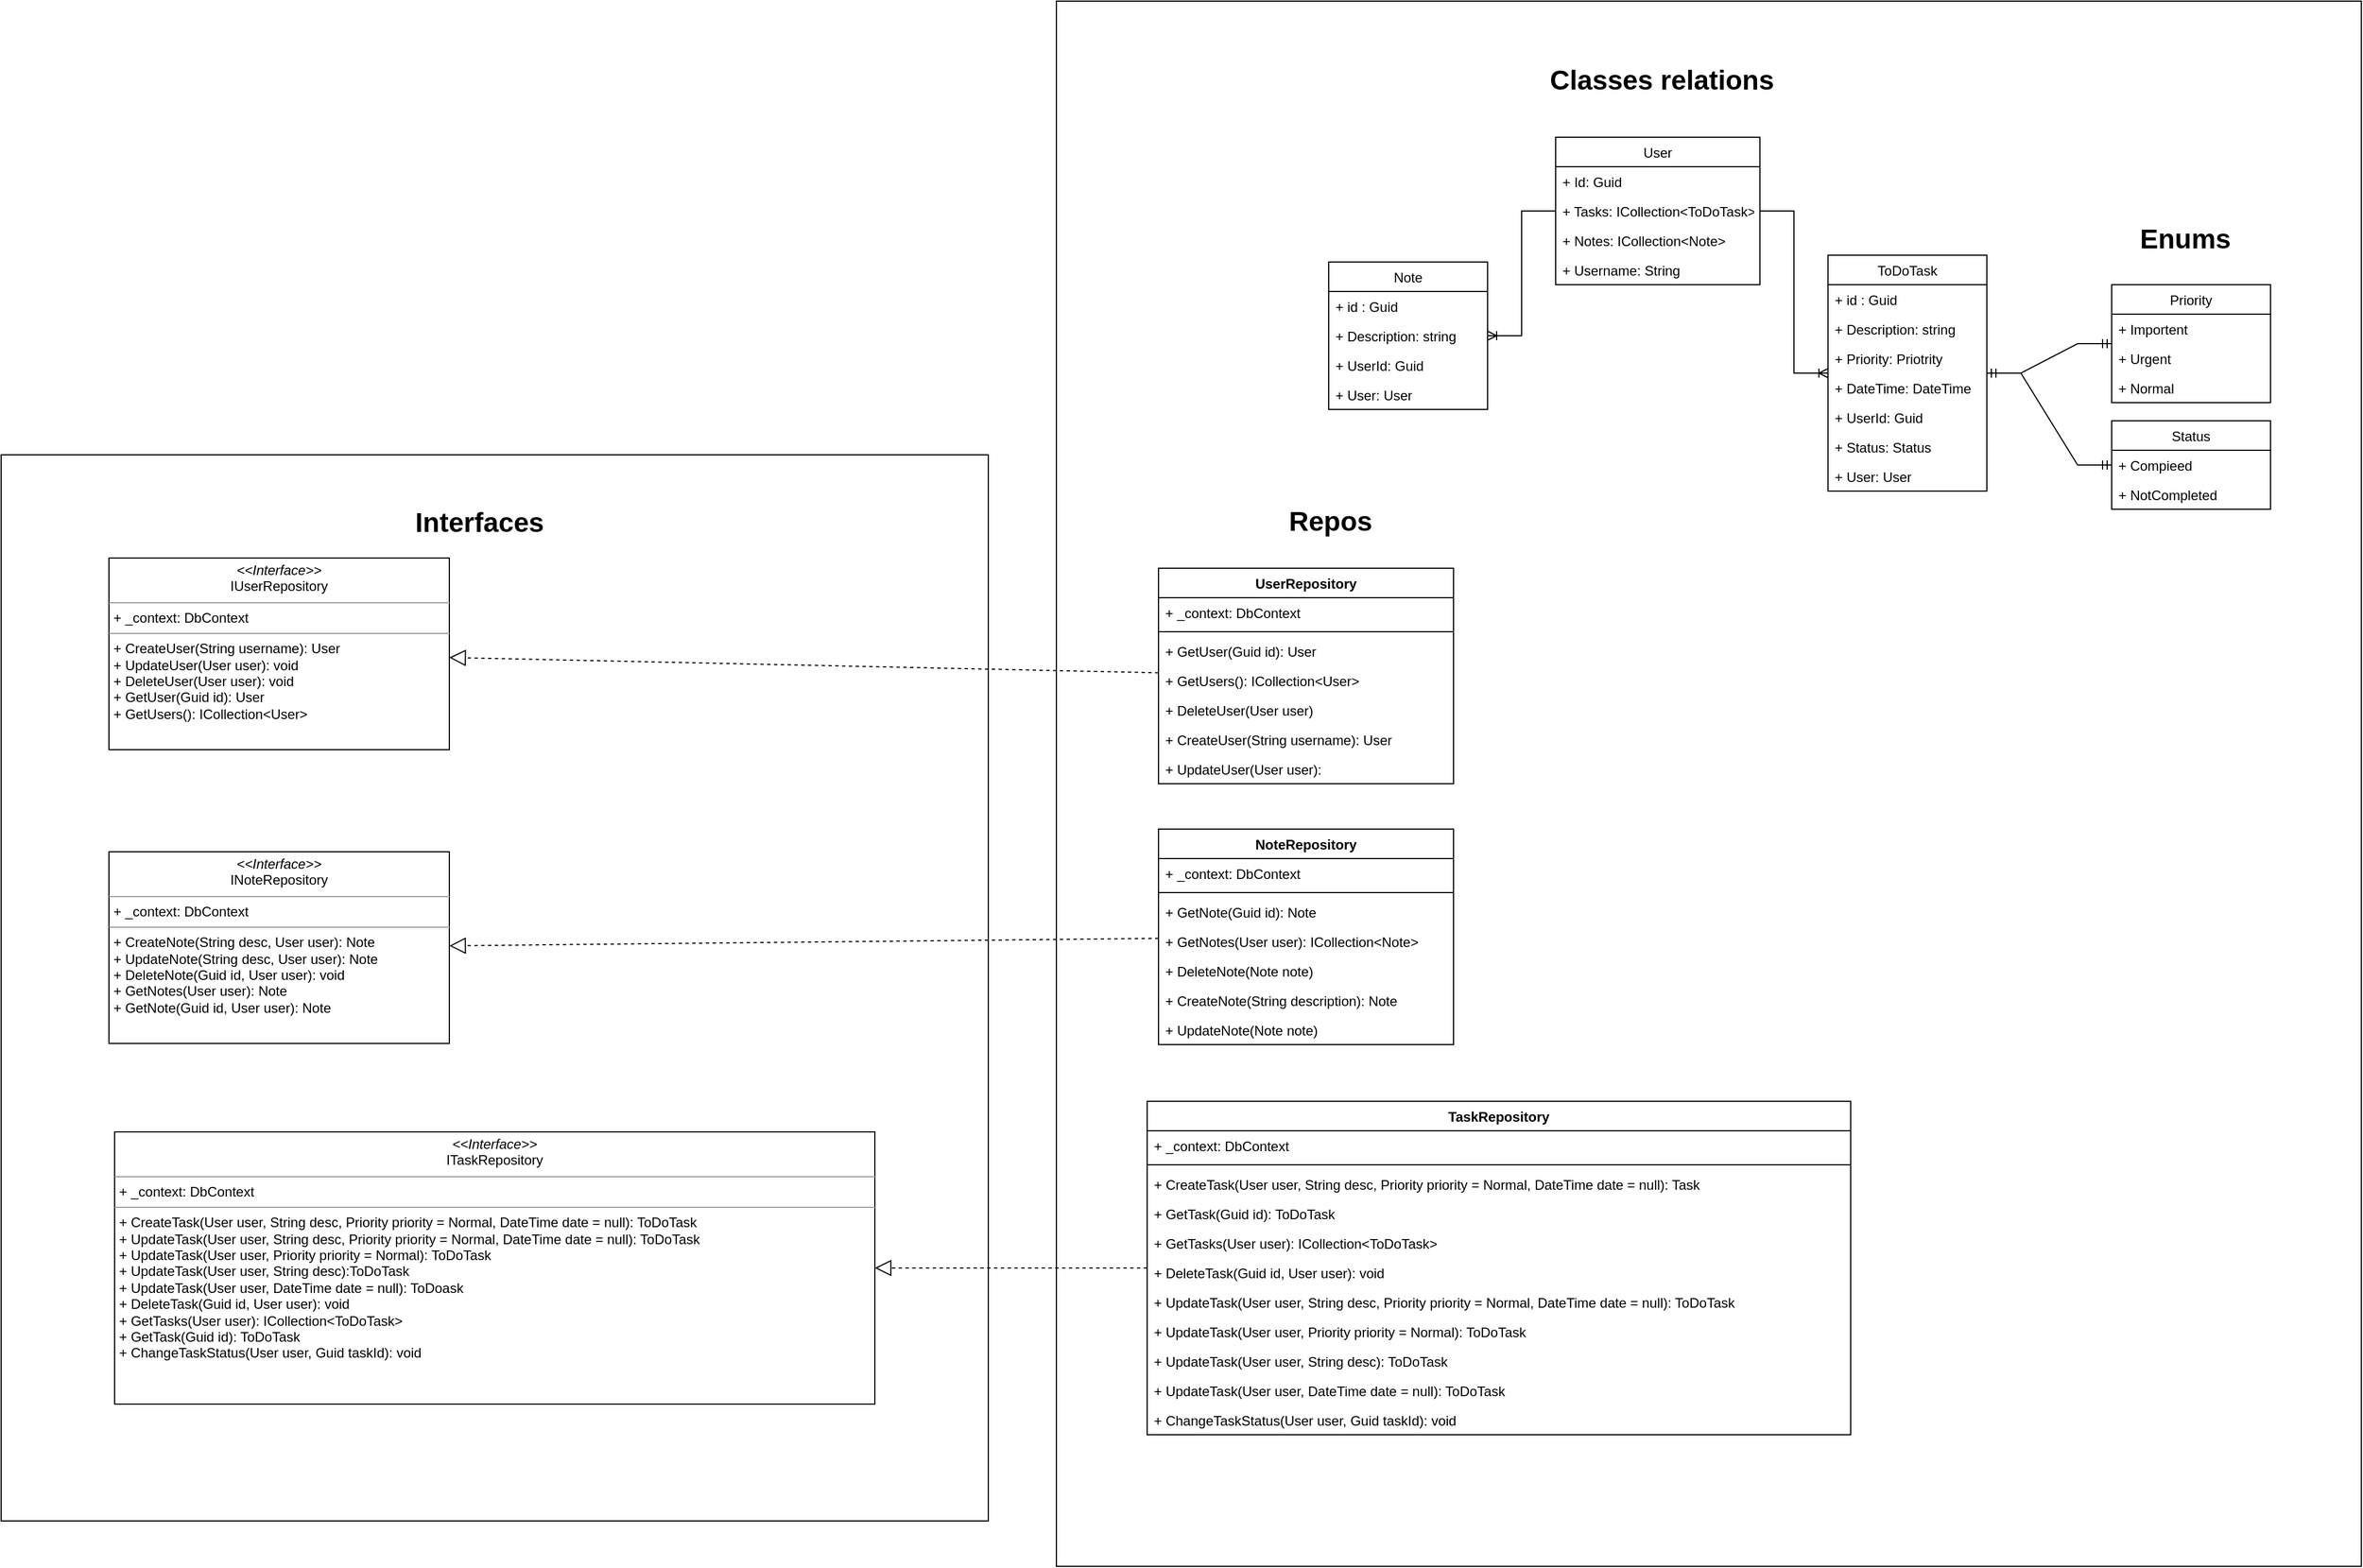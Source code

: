 <mxfile version="21.0.2" type="device"><diagram id="EGK6d5VDjEi34mGCSbqk" name="Page-1"><mxGraphModel dx="824" dy="1874" grid="1" gridSize="10" guides="1" tooltips="1" connect="1" arrows="1" fold="1" page="1" pageScale="1" pageWidth="850" pageHeight="1100" math="0" shadow="0"><root><mxCell id="0"/><mxCell id="1" parent="0"/><mxCell id="M4XLtS-nZcigKm1R-M_M-56" value="" style="rounded=0;whiteSpace=wrap;html=1;" parent="1" vertex="1"><mxGeometry x="1180" y="20" width="870" height="940" as="geometry"/></mxCell><mxCell id="M4XLtS-nZcigKm1R-M_M-22" value="" style="rounded=0;whiteSpace=wrap;html=1;" parent="1" vertex="1"><mxGeometry x="2110" y="-380" width="1150" height="1380" as="geometry"/></mxCell><mxCell id="smtvgLlSVW0Ia926JO8a-93" value="User" style="swimlane;fontStyle=0;childLayout=stackLayout;horizontal=1;startSize=26;fillColor=none;horizontalStack=0;resizeParent=1;resizeParentMax=0;resizeLast=0;collapsible=1;marginBottom=0;" parent="1" vertex="1"><mxGeometry x="2550" y="-260" width="180" height="130" as="geometry"/></mxCell><mxCell id="smtvgLlSVW0Ia926JO8a-94" value="+ Id: Guid" style="text;strokeColor=none;fillColor=none;align=left;verticalAlign=top;spacingLeft=4;spacingRight=4;overflow=hidden;rotatable=0;points=[[0,0.5],[1,0.5]];portConstraint=eastwest;" parent="smtvgLlSVW0Ia926JO8a-93" vertex="1"><mxGeometry y="26" width="180" height="26" as="geometry"/></mxCell><mxCell id="smtvgLlSVW0Ia926JO8a-95" value="+ Tasks: ICollection&lt;ToDoTask&gt;" style="text;strokeColor=none;fillColor=none;align=left;verticalAlign=top;spacingLeft=4;spacingRight=4;overflow=hidden;rotatable=0;points=[[0,0.5],[1,0.5]];portConstraint=eastwest;" parent="smtvgLlSVW0Ia926JO8a-93" vertex="1"><mxGeometry y="52" width="180" height="26" as="geometry"/></mxCell><mxCell id="smtvgLlSVW0Ia926JO8a-96" value="+ Notes: ICollection&lt;Note&gt;" style="text;strokeColor=none;fillColor=none;align=left;verticalAlign=top;spacingLeft=4;spacingRight=4;overflow=hidden;rotatable=0;points=[[0,0.5],[1,0.5]];portConstraint=eastwest;" parent="smtvgLlSVW0Ia926JO8a-93" vertex="1"><mxGeometry y="78" width="180" height="26" as="geometry"/></mxCell><mxCell id="AuEwV-2gfzxEZaw05RF1-3" value="+ Username: String" style="text;strokeColor=none;fillColor=none;align=left;verticalAlign=top;spacingLeft=4;spacingRight=4;overflow=hidden;rotatable=0;points=[[0,0.5],[1,0.5]];portConstraint=eastwest;" vertex="1" parent="smtvgLlSVW0Ia926JO8a-93"><mxGeometry y="104" width="180" height="26" as="geometry"/></mxCell><mxCell id="smtvgLlSVW0Ia926JO8a-97" value="Note" style="swimlane;fontStyle=0;childLayout=stackLayout;horizontal=1;startSize=26;fillColor=none;horizontalStack=0;resizeParent=1;resizeParentMax=0;resizeLast=0;collapsible=1;marginBottom=0;" parent="1" vertex="1"><mxGeometry x="2350" y="-150" width="140" height="130" as="geometry"/></mxCell><mxCell id="smtvgLlSVW0Ia926JO8a-98" value="+ id : Guid" style="text;strokeColor=none;fillColor=none;align=left;verticalAlign=top;spacingLeft=4;spacingRight=4;overflow=hidden;rotatable=0;points=[[0,0.5],[1,0.5]];portConstraint=eastwest;" parent="smtvgLlSVW0Ia926JO8a-97" vertex="1"><mxGeometry y="26" width="140" height="26" as="geometry"/></mxCell><mxCell id="smtvgLlSVW0Ia926JO8a-99" value="+ Description: string" style="text;strokeColor=none;fillColor=none;align=left;verticalAlign=top;spacingLeft=4;spacingRight=4;overflow=hidden;rotatable=0;points=[[0,0.5],[1,0.5]];portConstraint=eastwest;" parent="smtvgLlSVW0Ia926JO8a-97" vertex="1"><mxGeometry y="52" width="140" height="26" as="geometry"/></mxCell><mxCell id="smtvgLlSVW0Ia926JO8a-100" value="+ UserId: Guid" style="text;strokeColor=none;fillColor=none;align=left;verticalAlign=top;spacingLeft=4;spacingRight=4;overflow=hidden;rotatable=0;points=[[0,0.5],[1,0.5]];portConstraint=eastwest;" parent="smtvgLlSVW0Ia926JO8a-97" vertex="1"><mxGeometry y="78" width="140" height="26" as="geometry"/></mxCell><mxCell id="AuEwV-2gfzxEZaw05RF1-1" value="+ User: User" style="text;strokeColor=none;fillColor=none;align=left;verticalAlign=top;spacingLeft=4;spacingRight=4;overflow=hidden;rotatable=0;points=[[0,0.5],[1,0.5]];portConstraint=eastwest;" vertex="1" parent="smtvgLlSVW0Ia926JO8a-97"><mxGeometry y="104" width="140" height="26" as="geometry"/></mxCell><mxCell id="smtvgLlSVW0Ia926JO8a-101" value="ToDoTask" style="swimlane;fontStyle=0;childLayout=stackLayout;horizontal=1;startSize=26;fillColor=none;horizontalStack=0;resizeParent=1;resizeParentMax=0;resizeLast=0;collapsible=1;marginBottom=0;" parent="1" vertex="1"><mxGeometry x="2790" y="-156" width="140" height="208" as="geometry"/></mxCell><mxCell id="smtvgLlSVW0Ia926JO8a-102" value="+ id : Guid" style="text;strokeColor=none;fillColor=none;align=left;verticalAlign=top;spacingLeft=4;spacingRight=4;overflow=hidden;rotatable=0;points=[[0,0.5],[1,0.5]];portConstraint=eastwest;" parent="smtvgLlSVW0Ia926JO8a-101" vertex="1"><mxGeometry y="26" width="140" height="26" as="geometry"/></mxCell><mxCell id="smtvgLlSVW0Ia926JO8a-103" value="+ Description: string" style="text;strokeColor=none;fillColor=none;align=left;verticalAlign=top;spacingLeft=4;spacingRight=4;overflow=hidden;rotatable=0;points=[[0,0.5],[1,0.5]];portConstraint=eastwest;" parent="smtvgLlSVW0Ia926JO8a-101" vertex="1"><mxGeometry y="52" width="140" height="26" as="geometry"/></mxCell><mxCell id="smtvgLlSVW0Ia926JO8a-104" value="+ Priority: Priotrity" style="text;strokeColor=none;fillColor=none;align=left;verticalAlign=top;spacingLeft=4;spacingRight=4;overflow=hidden;rotatable=0;points=[[0,0.5],[1,0.5]];portConstraint=eastwest;" parent="smtvgLlSVW0Ia926JO8a-101" vertex="1"><mxGeometry y="78" width="140" height="26" as="geometry"/></mxCell><mxCell id="M4XLtS-nZcigKm1R-M_M-49" value="+ DateTime: DateTime" style="text;strokeColor=none;fillColor=none;align=left;verticalAlign=top;spacingLeft=4;spacingRight=4;overflow=hidden;rotatable=0;points=[[0,0.5],[1,0.5]];portConstraint=eastwest;" parent="smtvgLlSVW0Ia926JO8a-101" vertex="1"><mxGeometry y="104" width="140" height="26" as="geometry"/></mxCell><mxCell id="M4XLtS-nZcigKm1R-M_M-5" value="+ UserId: Guid" style="text;strokeColor=none;fillColor=none;align=left;verticalAlign=top;spacingLeft=4;spacingRight=4;overflow=hidden;rotatable=0;points=[[0,0.5],[1,0.5]];portConstraint=eastwest;" parent="smtvgLlSVW0Ia926JO8a-101" vertex="1"><mxGeometry y="130" width="140" height="26" as="geometry"/></mxCell><mxCell id="M4XLtS-nZcigKm1R-M_M-50" value="+ Status: Status" style="text;strokeColor=none;fillColor=none;align=left;verticalAlign=top;spacingLeft=4;spacingRight=4;overflow=hidden;rotatable=0;points=[[0,0.5],[1,0.5]];portConstraint=eastwest;" parent="smtvgLlSVW0Ia926JO8a-101" vertex="1"><mxGeometry y="156" width="140" height="26" as="geometry"/></mxCell><mxCell id="AuEwV-2gfzxEZaw05RF1-2" value="+ User: User" style="text;strokeColor=none;fillColor=none;align=left;verticalAlign=top;spacingLeft=4;spacingRight=4;overflow=hidden;rotatable=0;points=[[0,0.5],[1,0.5]];portConstraint=eastwest;" vertex="1" parent="smtvgLlSVW0Ia926JO8a-101"><mxGeometry y="182" width="140" height="26" as="geometry"/></mxCell><mxCell id="M4XLtS-nZcigKm1R-M_M-3" value="&lt;h1&gt;Classes relations&lt;/h1&gt;" style="text;html=1;strokeColor=none;fillColor=none;spacing=5;spacingTop=-20;whiteSpace=wrap;overflow=hidden;rounded=0;" parent="1" vertex="1"><mxGeometry x="2540" y="-330" width="220" height="40" as="geometry"/></mxCell><mxCell id="M4XLtS-nZcigKm1R-M_M-10" value="Priority" style="swimlane;fontStyle=0;childLayout=stackLayout;horizontal=1;startSize=26;fillColor=none;horizontalStack=0;resizeParent=1;resizeParentMax=0;resizeLast=0;collapsible=1;marginBottom=0;" parent="1" vertex="1"><mxGeometry x="3040" y="-130" width="140" height="104" as="geometry"/></mxCell><mxCell id="M4XLtS-nZcigKm1R-M_M-11" value="+ Importent" style="text;strokeColor=none;fillColor=none;align=left;verticalAlign=top;spacingLeft=4;spacingRight=4;overflow=hidden;rotatable=0;points=[[0,0.5],[1,0.5]];portConstraint=eastwest;" parent="M4XLtS-nZcigKm1R-M_M-10" vertex="1"><mxGeometry y="26" width="140" height="26" as="geometry"/></mxCell><mxCell id="M4XLtS-nZcigKm1R-M_M-12" value="+ Urgent" style="text;strokeColor=none;fillColor=none;align=left;verticalAlign=top;spacingLeft=4;spacingRight=4;overflow=hidden;rotatable=0;points=[[0,0.5],[1,0.5]];portConstraint=eastwest;" parent="M4XLtS-nZcigKm1R-M_M-10" vertex="1"><mxGeometry y="52" width="140" height="26" as="geometry"/></mxCell><mxCell id="M4XLtS-nZcigKm1R-M_M-13" value="+ Normal" style="text;strokeColor=none;fillColor=none;align=left;verticalAlign=top;spacingLeft=4;spacingRight=4;overflow=hidden;rotatable=0;points=[[0,0.5],[1,0.5]];portConstraint=eastwest;" parent="M4XLtS-nZcigKm1R-M_M-10" vertex="1"><mxGeometry y="78" width="140" height="26" as="geometry"/></mxCell><mxCell id="M4XLtS-nZcigKm1R-M_M-15" value="" style="edgeStyle=entityRelationEdgeStyle;fontSize=12;html=1;endArrow=ERmandOne;startArrow=ERmandOne;rounded=0;" parent="1" source="smtvgLlSVW0Ia926JO8a-101" target="M4XLtS-nZcigKm1R-M_M-10" edge="1"><mxGeometry width="100" height="100" relative="1" as="geometry"><mxPoint x="3020" y="220" as="sourcePoint"/><mxPoint x="3120" y="120" as="targetPoint"/></mxGeometry></mxCell><mxCell id="M4XLtS-nZcigKm1R-M_M-16" value="&lt;h1&gt;Enums&lt;/h1&gt;" style="text;html=1;strokeColor=none;fillColor=none;spacing=5;spacingTop=-20;whiteSpace=wrap;overflow=hidden;rounded=0;" parent="1" vertex="1"><mxGeometry x="3060" y="-190" width="130" height="40" as="geometry"/></mxCell><mxCell id="M4XLtS-nZcigKm1R-M_M-17" value="" style="edgeStyle=entityRelationEdgeStyle;fontSize=12;html=1;endArrow=ERoneToMany;rounded=0;" parent="1" source="smtvgLlSVW0Ia926JO8a-93" target="smtvgLlSVW0Ia926JO8a-101" edge="1"><mxGeometry width="100" height="100" relative="1" as="geometry"><mxPoint x="2650" y="180" as="sourcePoint"/><mxPoint x="2750" y="80" as="targetPoint"/></mxGeometry></mxCell><mxCell id="M4XLtS-nZcigKm1R-M_M-18" value="" style="edgeStyle=entityRelationEdgeStyle;fontSize=12;html=1;endArrow=ERoneToMany;rounded=0;" parent="1" source="smtvgLlSVW0Ia926JO8a-93" target="smtvgLlSVW0Ia926JO8a-97" edge="1"><mxGeometry width="100" height="100" relative="1" as="geometry"><mxPoint x="2650" y="90" as="sourcePoint"/><mxPoint x="2750" y="-10" as="targetPoint"/></mxGeometry></mxCell><mxCell id="M4XLtS-nZcigKm1R-M_M-24" value="&lt;h1&gt;Interfaces&lt;/h1&gt;" style="text;html=1;strokeColor=none;fillColor=none;spacing=5;spacingTop=-20;whiteSpace=wrap;overflow=hidden;rounded=0;" parent="1" vertex="1"><mxGeometry x="1540" y="60" width="140" height="40" as="geometry"/></mxCell><mxCell id="M4XLtS-nZcigKm1R-M_M-46" value="&lt;p style=&quot;margin:0px;margin-top:4px;text-align:center;&quot;&gt;&lt;i&gt;&amp;lt;&amp;lt;Interface&amp;gt;&amp;gt;&lt;/i&gt;&lt;br&gt;IUserRepository&lt;br&gt;&lt;/p&gt;&lt;hr size=&quot;1&quot;&gt;&lt;p style=&quot;margin:0px;margin-left:4px;&quot;&gt;+ _context: DbContext&lt;br&gt;&lt;/p&gt;&lt;hr size=&quot;1&quot;&gt;&lt;p style=&quot;margin:0px;margin-left:4px;&quot;&gt;+ CreateUser(String username): User&lt;br&gt;+ UpdateUser(User user): void&lt;br&gt;&lt;/p&gt;&lt;p style=&quot;margin:0px;margin-left:4px;&quot;&gt;+ DeleteUser(User user): void&lt;br&gt;&lt;/p&gt;&lt;p style=&quot;margin:0px;margin-left:4px;&quot;&gt;+ GetUser(Guid id): User&lt;br&gt;&lt;/p&gt;&lt;p style=&quot;margin:0px;margin-left:4px;&quot;&gt;+ GetUsers(): ICollection&amp;lt;User&amp;gt;&lt;/p&gt;" style="verticalAlign=top;align=left;overflow=fill;fontSize=12;fontFamily=Helvetica;html=1;" parent="1" vertex="1"><mxGeometry x="1275" y="111" width="300" height="169" as="geometry"/></mxCell><mxCell id="M4XLtS-nZcigKm1R-M_M-47" value="&lt;p style=&quot;margin:0px;margin-top:4px;text-align:center;&quot;&gt;&lt;i&gt;&amp;lt;&amp;lt;Interface&amp;gt;&amp;gt;&lt;/i&gt;&lt;br&gt;INoteRepository&lt;br&gt;&lt;/p&gt;&lt;hr size=&quot;1&quot;&gt;&lt;p style=&quot;margin:0px;margin-left:4px;&quot;&gt;+ _context: DbContext&lt;br&gt;&lt;/p&gt;&lt;hr size=&quot;1&quot;&gt;&lt;p style=&quot;margin:0px;margin-left:4px;&quot;&gt;+ CreateNote(String desc, User user): Note&lt;br&gt;&lt;/p&gt;&lt;p style=&quot;margin:0px;margin-left:4px;&quot;&gt;+ UpdateNote(String desc, User user): Note&lt;br&gt;&lt;/p&gt;&lt;p style=&quot;margin:0px;margin-left:4px;&quot;&gt;+ DeleteNote(Guid id, User user): void&lt;br&gt;&lt;/p&gt;&lt;p style=&quot;margin:0px;margin-left:4px;&quot;&gt;+ GetNotes(User user): Note&lt;br&gt;&lt;/p&gt;&lt;p style=&quot;margin:0px;margin-left:4px;&quot;&gt;+ GetNote(Guid id, User user): Note&lt;br&gt;&lt;/p&gt;" style="verticalAlign=top;align=left;overflow=fill;fontSize=12;fontFamily=Helvetica;html=1;" parent="1" vertex="1"><mxGeometry x="1275" y="370" width="300" height="169" as="geometry"/></mxCell><mxCell id="M4XLtS-nZcigKm1R-M_M-48" value="&lt;p style=&quot;margin:0px;margin-top:4px;text-align:center;&quot;&gt;&lt;i&gt;&amp;lt;&amp;lt;Interface&amp;gt;&amp;gt;&lt;/i&gt;&lt;br&gt;ITaskRepository&lt;br&gt;&lt;/p&gt;&lt;hr size=&quot;1&quot;&gt;&lt;p style=&quot;margin:0px;margin-left:4px;&quot;&gt;+ _context: DbContext&lt;br&gt;&lt;/p&gt;&lt;hr size=&quot;1&quot;&gt;&lt;p style=&quot;margin:0px;margin-left:4px;&quot;&gt;+ CreateTask(User user, String desc, Priority priority = Normal, DateTime date = null): ToDoTask&lt;/p&gt;&lt;p style=&quot;margin:0px;margin-left:4px;&quot;&gt;+ UpdateTask(User user, String desc, Priority priority = Normal, DateTime date = null): ToDoTask&lt;br&gt;&lt;/p&gt;&lt;p style=&quot;margin:0px;margin-left:4px;&quot;&gt;+ UpdateTask(User user, Priority priority = Normal): ToDoTask&lt;br&gt;&lt;/p&gt;&lt;p style=&quot;margin:0px;margin-left:4px;&quot;&gt;+ UpdateTask(User user, String desc):ToDoTask&lt;br&gt;&lt;/p&gt;&lt;p style=&quot;margin:0px;margin-left:4px;&quot;&gt;+ UpdateTask(User user, DateTime date = null): ToDoask&lt;br&gt;&lt;/p&gt;&lt;p style=&quot;margin:0px;margin-left:4px;&quot;&gt;+ DeleteTask(Guid id, User user): void&lt;br&gt;&lt;/p&gt;&lt;p style=&quot;margin:0px;margin-left:4px;&quot;&gt;+ GetTasks(User user): ICollection&amp;lt;ToDoTask&amp;gt;&lt;br&gt;&lt;/p&gt;&lt;p style=&quot;margin:0px;margin-left:4px;&quot;&gt;+ GetTask(Guid id): ToDoTask&lt;/p&gt;&lt;p style=&quot;margin:0px;margin-left:4px;&quot;&gt;+ ChangeTaskStatus(User user, Guid taskId): void&lt;/p&gt;" style="verticalAlign=top;align=left;overflow=fill;fontSize=12;fontFamily=Helvetica;html=1;" parent="1" vertex="1"><mxGeometry x="1280" y="617" width="670" height="240" as="geometry"/></mxCell><mxCell id="M4XLtS-nZcigKm1R-M_M-51" value="Status" style="swimlane;fontStyle=0;childLayout=stackLayout;horizontal=1;startSize=26;fillColor=none;horizontalStack=0;resizeParent=1;resizeParentMax=0;resizeLast=0;collapsible=1;marginBottom=0;" parent="1" vertex="1"><mxGeometry x="3040" y="-10" width="140" height="78" as="geometry"/></mxCell><mxCell id="M4XLtS-nZcigKm1R-M_M-52" value="+ Compieed" style="text;strokeColor=none;fillColor=none;align=left;verticalAlign=top;spacingLeft=4;spacingRight=4;overflow=hidden;rotatable=0;points=[[0,0.5],[1,0.5]];portConstraint=eastwest;" parent="M4XLtS-nZcigKm1R-M_M-51" vertex="1"><mxGeometry y="26" width="140" height="26" as="geometry"/></mxCell><mxCell id="M4XLtS-nZcigKm1R-M_M-53" value="+ NotCompleted" style="text;strokeColor=none;fillColor=none;align=left;verticalAlign=top;spacingLeft=4;spacingRight=4;overflow=hidden;rotatable=0;points=[[0,0.5],[1,0.5]];portConstraint=eastwest;" parent="M4XLtS-nZcigKm1R-M_M-51" vertex="1"><mxGeometry y="52" width="140" height="26" as="geometry"/></mxCell><mxCell id="M4XLtS-nZcigKm1R-M_M-55" value="" style="edgeStyle=entityRelationEdgeStyle;fontSize=12;html=1;endArrow=ERmandOne;startArrow=ERmandOne;rounded=0;" parent="1" source="smtvgLlSVW0Ia926JO8a-101" target="M4XLtS-nZcigKm1R-M_M-51" edge="1"><mxGeometry width="100" height="100" relative="1" as="geometry"><mxPoint x="2940" y="-55" as="sourcePoint"/><mxPoint x="3050" y="-68" as="targetPoint"/></mxGeometry></mxCell><mxCell id="M4XLtS-nZcigKm1R-M_M-58" value="&lt;h1&gt;Repos&lt;/h1&gt;" style="text;html=1;strokeColor=none;fillColor=none;spacing=5;spacingTop=-20;whiteSpace=wrap;overflow=hidden;rounded=0;" parent="1" vertex="1"><mxGeometry x="2310" y="59" width="140" height="40" as="geometry"/></mxCell><mxCell id="KUihr6DSruhpTPdaWLjY-1" value="UserRepository" style="swimlane;fontStyle=1;align=center;verticalAlign=top;childLayout=stackLayout;horizontal=1;startSize=26;horizontalStack=0;resizeParent=1;resizeParentMax=0;resizeLast=0;collapsible=1;marginBottom=0;" parent="1" vertex="1"><mxGeometry x="2200" y="120" width="260" height="190" as="geometry"/></mxCell><mxCell id="KUihr6DSruhpTPdaWLjY-2" value="+ _context: DbContext" style="text;strokeColor=none;fillColor=none;align=left;verticalAlign=top;spacingLeft=4;spacingRight=4;overflow=hidden;rotatable=0;points=[[0,0.5],[1,0.5]];portConstraint=eastwest;" parent="KUihr6DSruhpTPdaWLjY-1" vertex="1"><mxGeometry y="26" width="260" height="26" as="geometry"/></mxCell><mxCell id="KUihr6DSruhpTPdaWLjY-3" value="" style="line;strokeWidth=1;fillColor=none;align=left;verticalAlign=middle;spacingTop=-1;spacingLeft=3;spacingRight=3;rotatable=0;labelPosition=right;points=[];portConstraint=eastwest;strokeColor=inherit;" parent="KUihr6DSruhpTPdaWLjY-1" vertex="1"><mxGeometry y="52" width="260" height="8" as="geometry"/></mxCell><mxCell id="KUihr6DSruhpTPdaWLjY-4" value="+ GetUser(Guid id): User" style="text;strokeColor=none;fillColor=none;align=left;verticalAlign=top;spacingLeft=4;spacingRight=4;overflow=hidden;rotatable=0;points=[[0,0.5],[1,0.5]];portConstraint=eastwest;" parent="KUihr6DSruhpTPdaWLjY-1" vertex="1"><mxGeometry y="60" width="260" height="26" as="geometry"/></mxCell><mxCell id="KUihr6DSruhpTPdaWLjY-5" value="+ GetUsers(): ICollection&lt;User&gt;" style="text;strokeColor=none;fillColor=none;align=left;verticalAlign=top;spacingLeft=4;spacingRight=4;overflow=hidden;rotatable=0;points=[[0,0.5],[1,0.5]];portConstraint=eastwest;" parent="KUihr6DSruhpTPdaWLjY-1" vertex="1"><mxGeometry y="86" width="260" height="26" as="geometry"/></mxCell><mxCell id="KUihr6DSruhpTPdaWLjY-6" value="+ DeleteUser(User user)" style="text;strokeColor=none;fillColor=none;align=left;verticalAlign=top;spacingLeft=4;spacingRight=4;overflow=hidden;rotatable=0;points=[[0,0.5],[1,0.5]];portConstraint=eastwest;" parent="KUihr6DSruhpTPdaWLjY-1" vertex="1"><mxGeometry y="112" width="260" height="26" as="geometry"/></mxCell><mxCell id="KUihr6DSruhpTPdaWLjY-8" value="+ CreateUser(String username): User" style="text;strokeColor=none;fillColor=none;align=left;verticalAlign=top;spacingLeft=4;spacingRight=4;overflow=hidden;rotatable=0;points=[[0,0.5],[1,0.5]];portConstraint=eastwest;" parent="KUihr6DSruhpTPdaWLjY-1" vertex="1"><mxGeometry y="138" width="260" height="26" as="geometry"/></mxCell><mxCell id="WsqzLNRV7Dtv9455XoBQ-9" value="+ UpdateUser(User user): " style="text;strokeColor=none;fillColor=none;align=left;verticalAlign=top;spacingLeft=4;spacingRight=4;overflow=hidden;rotatable=0;points=[[0,0.5],[1,0.5]];portConstraint=eastwest;" parent="KUihr6DSruhpTPdaWLjY-1" vertex="1"><mxGeometry y="164" width="260" height="26" as="geometry"/></mxCell><mxCell id="KUihr6DSruhpTPdaWLjY-9" value="" style="endArrow=block;dashed=1;endFill=0;endSize=12;html=1;rounded=0;" parent="1" source="KUihr6DSruhpTPdaWLjY-1" target="M4XLtS-nZcigKm1R-M_M-46" edge="1"><mxGeometry width="160" relative="1" as="geometry"><mxPoint x="2170" y="450" as="sourcePoint"/><mxPoint x="2330" y="450" as="targetPoint"/></mxGeometry></mxCell><mxCell id="WsqzLNRV7Dtv9455XoBQ-1" value="NoteRepository" style="swimlane;fontStyle=1;align=center;verticalAlign=top;childLayout=stackLayout;horizontal=1;startSize=26;horizontalStack=0;resizeParent=1;resizeParentMax=0;resizeLast=0;collapsible=1;marginBottom=0;" parent="1" vertex="1"><mxGeometry x="2200" y="350" width="260" height="190" as="geometry"/></mxCell><mxCell id="WsqzLNRV7Dtv9455XoBQ-2" value="+ _context: DbContext" style="text;strokeColor=none;fillColor=none;align=left;verticalAlign=top;spacingLeft=4;spacingRight=4;overflow=hidden;rotatable=0;points=[[0,0.5],[1,0.5]];portConstraint=eastwest;" parent="WsqzLNRV7Dtv9455XoBQ-1" vertex="1"><mxGeometry y="26" width="260" height="26" as="geometry"/></mxCell><mxCell id="WsqzLNRV7Dtv9455XoBQ-3" value="" style="line;strokeWidth=1;fillColor=none;align=left;verticalAlign=middle;spacingTop=-1;spacingLeft=3;spacingRight=3;rotatable=0;labelPosition=right;points=[];portConstraint=eastwest;strokeColor=inherit;" parent="WsqzLNRV7Dtv9455XoBQ-1" vertex="1"><mxGeometry y="52" width="260" height="8" as="geometry"/></mxCell><mxCell id="WsqzLNRV7Dtv9455XoBQ-4" value="+ GetNote(Guid id): Note" style="text;strokeColor=none;fillColor=none;align=left;verticalAlign=top;spacingLeft=4;spacingRight=4;overflow=hidden;rotatable=0;points=[[0,0.5],[1,0.5]];portConstraint=eastwest;" parent="WsqzLNRV7Dtv9455XoBQ-1" vertex="1"><mxGeometry y="60" width="260" height="26" as="geometry"/></mxCell><mxCell id="WsqzLNRV7Dtv9455XoBQ-5" value="+ GetNotes(User user): ICollection&lt;Note&gt;" style="text;strokeColor=none;fillColor=none;align=left;verticalAlign=top;spacingLeft=4;spacingRight=4;overflow=hidden;rotatable=0;points=[[0,0.5],[1,0.5]];portConstraint=eastwest;" parent="WsqzLNRV7Dtv9455XoBQ-1" vertex="1"><mxGeometry y="86" width="260" height="26" as="geometry"/></mxCell><mxCell id="WsqzLNRV7Dtv9455XoBQ-6" value="+ DeleteNote(Note note)" style="text;strokeColor=none;fillColor=none;align=left;verticalAlign=top;spacingLeft=4;spacingRight=4;overflow=hidden;rotatable=0;points=[[0,0.5],[1,0.5]];portConstraint=eastwest;" parent="WsqzLNRV7Dtv9455XoBQ-1" vertex="1"><mxGeometry y="112" width="260" height="26" as="geometry"/></mxCell><mxCell id="WsqzLNRV7Dtv9455XoBQ-7" value="+ CreateNote(String description): Note" style="text;strokeColor=none;fillColor=none;align=left;verticalAlign=top;spacingLeft=4;spacingRight=4;overflow=hidden;rotatable=0;points=[[0,0.5],[1,0.5]];portConstraint=eastwest;" parent="WsqzLNRV7Dtv9455XoBQ-1" vertex="1"><mxGeometry y="138" width="260" height="26" as="geometry"/></mxCell><mxCell id="WsqzLNRV7Dtv9455XoBQ-10" value="+ UpdateNote(Note note)" style="text;strokeColor=none;fillColor=none;align=left;verticalAlign=top;spacingLeft=4;spacingRight=4;overflow=hidden;rotatable=0;points=[[0,0.5],[1,0.5]];portConstraint=eastwest;" parent="WsqzLNRV7Dtv9455XoBQ-1" vertex="1"><mxGeometry y="164" width="260" height="26" as="geometry"/></mxCell><mxCell id="WsqzLNRV7Dtv9455XoBQ-11" value="" style="endArrow=block;dashed=1;endFill=0;endSize=12;html=1;rounded=0;" parent="1" source="WsqzLNRV7Dtv9455XoBQ-1" target="M4XLtS-nZcigKm1R-M_M-47" edge="1"><mxGeometry width="160" relative="1" as="geometry"><mxPoint x="2250" y="636" as="sourcePoint"/><mxPoint x="1585" y="285" as="targetPoint"/></mxGeometry></mxCell><mxCell id="WsqzLNRV7Dtv9455XoBQ-12" value="TaskRepository" style="swimlane;fontStyle=1;align=center;verticalAlign=top;childLayout=stackLayout;horizontal=1;startSize=26;horizontalStack=0;resizeParent=1;resizeParentMax=0;resizeLast=0;collapsible=1;marginBottom=0;" parent="1" vertex="1"><mxGeometry x="2190" y="590" width="620" height="294" as="geometry"/></mxCell><mxCell id="WsqzLNRV7Dtv9455XoBQ-13" value="+ _context: DbContext" style="text;strokeColor=none;fillColor=none;align=left;verticalAlign=top;spacingLeft=4;spacingRight=4;overflow=hidden;rotatable=0;points=[[0,0.5],[1,0.5]];portConstraint=eastwest;" parent="WsqzLNRV7Dtv9455XoBQ-12" vertex="1"><mxGeometry y="26" width="620" height="26" as="geometry"/></mxCell><mxCell id="WsqzLNRV7Dtv9455XoBQ-14" value="" style="line;strokeWidth=1;fillColor=none;align=left;verticalAlign=middle;spacingTop=-1;spacingLeft=3;spacingRight=3;rotatable=0;labelPosition=right;points=[];portConstraint=eastwest;strokeColor=inherit;" parent="WsqzLNRV7Dtv9455XoBQ-12" vertex="1"><mxGeometry y="52" width="620" height="8" as="geometry"/></mxCell><mxCell id="WsqzLNRV7Dtv9455XoBQ-15" value="+ CreateTask(User user, String desc, Priority priority = Normal, DateTime date = null): Task" style="text;strokeColor=none;fillColor=none;align=left;verticalAlign=top;spacingLeft=4;spacingRight=4;overflow=hidden;rotatable=0;points=[[0,0.5],[1,0.5]];portConstraint=eastwest;" parent="WsqzLNRV7Dtv9455XoBQ-12" vertex="1"><mxGeometry y="60" width="620" height="26" as="geometry"/></mxCell><mxCell id="WsqzLNRV7Dtv9455XoBQ-16" value="+ GetTask(Guid id): ToDoTask" style="text;strokeColor=none;fillColor=none;align=left;verticalAlign=top;spacingLeft=4;spacingRight=4;overflow=hidden;rotatable=0;points=[[0,0.5],[1,0.5]];portConstraint=eastwest;" parent="WsqzLNRV7Dtv9455XoBQ-12" vertex="1"><mxGeometry y="86" width="620" height="26" as="geometry"/></mxCell><mxCell id="WsqzLNRV7Dtv9455XoBQ-17" value="+ GetTasks(User user): ICollection&lt;ToDoTask&gt;" style="text;strokeColor=none;fillColor=none;align=left;verticalAlign=top;spacingLeft=4;spacingRight=4;overflow=hidden;rotatable=0;points=[[0,0.5],[1,0.5]];portConstraint=eastwest;" parent="WsqzLNRV7Dtv9455XoBQ-12" vertex="1"><mxGeometry y="112" width="620" height="26" as="geometry"/></mxCell><mxCell id="WsqzLNRV7Dtv9455XoBQ-18" value="+ DeleteTask(Guid id, User user): void" style="text;strokeColor=none;fillColor=none;align=left;verticalAlign=top;spacingLeft=4;spacingRight=4;overflow=hidden;rotatable=0;points=[[0,0.5],[1,0.5]];portConstraint=eastwest;" parent="WsqzLNRV7Dtv9455XoBQ-12" vertex="1"><mxGeometry y="138" width="620" height="26" as="geometry"/></mxCell><mxCell id="WsqzLNRV7Dtv9455XoBQ-19" value="+ UpdateTask(User user, String desc, Priority priority = Normal, DateTime date = null): ToDoTask" style="text;strokeColor=none;fillColor=none;align=left;verticalAlign=top;spacingLeft=4;spacingRight=4;overflow=hidden;rotatable=0;points=[[0,0.5],[1,0.5]];portConstraint=eastwest;" parent="WsqzLNRV7Dtv9455XoBQ-12" vertex="1"><mxGeometry y="164" width="620" height="26" as="geometry"/></mxCell><mxCell id="WsqzLNRV7Dtv9455XoBQ-20" value="+ UpdateTask(User user, Priority priority = Normal): ToDoTask" style="text;strokeColor=none;fillColor=none;align=left;verticalAlign=top;spacingLeft=4;spacingRight=4;overflow=hidden;rotatable=0;points=[[0,0.5],[1,0.5]];portConstraint=eastwest;" parent="WsqzLNRV7Dtv9455XoBQ-12" vertex="1"><mxGeometry y="190" width="620" height="26" as="geometry"/></mxCell><mxCell id="WsqzLNRV7Dtv9455XoBQ-21" value="+ UpdateTask(User user, String desc): ToDoTask" style="text;strokeColor=none;fillColor=none;align=left;verticalAlign=top;spacingLeft=4;spacingRight=4;overflow=hidden;rotatable=0;points=[[0,0.5],[1,0.5]];portConstraint=eastwest;" parent="WsqzLNRV7Dtv9455XoBQ-12" vertex="1"><mxGeometry y="216" width="620" height="26" as="geometry"/></mxCell><mxCell id="WsqzLNRV7Dtv9455XoBQ-22" value="+ UpdateTask(User user, DateTime date = null): ToDoTask" style="text;strokeColor=none;fillColor=none;align=left;verticalAlign=top;spacingLeft=4;spacingRight=4;overflow=hidden;rotatable=0;points=[[0,0.5],[1,0.5]];portConstraint=eastwest;" parent="WsqzLNRV7Dtv9455XoBQ-12" vertex="1"><mxGeometry y="242" width="620" height="26" as="geometry"/></mxCell><mxCell id="WsqzLNRV7Dtv9455XoBQ-23" value="+ ChangeTaskStatus(User user, Guid taskId): void" style="text;strokeColor=none;fillColor=none;align=left;verticalAlign=top;spacingLeft=4;spacingRight=4;overflow=hidden;rotatable=0;points=[[0,0.5],[1,0.5]];portConstraint=eastwest;" parent="WsqzLNRV7Dtv9455XoBQ-12" vertex="1"><mxGeometry y="268" width="620" height="26" as="geometry"/></mxCell><mxCell id="WsqzLNRV7Dtv9455XoBQ-24" value="" style="endArrow=block;dashed=1;endFill=0;endSize=12;html=1;rounded=0;" parent="1" source="WsqzLNRV7Dtv9455XoBQ-12" target="M4XLtS-nZcigKm1R-M_M-48" edge="1"><mxGeometry width="160" relative="1" as="geometry"><mxPoint x="2210" y="456" as="sourcePoint"/><mxPoint x="1585" y="463" as="targetPoint"/></mxGeometry></mxCell></root></mxGraphModel></diagram></mxfile>